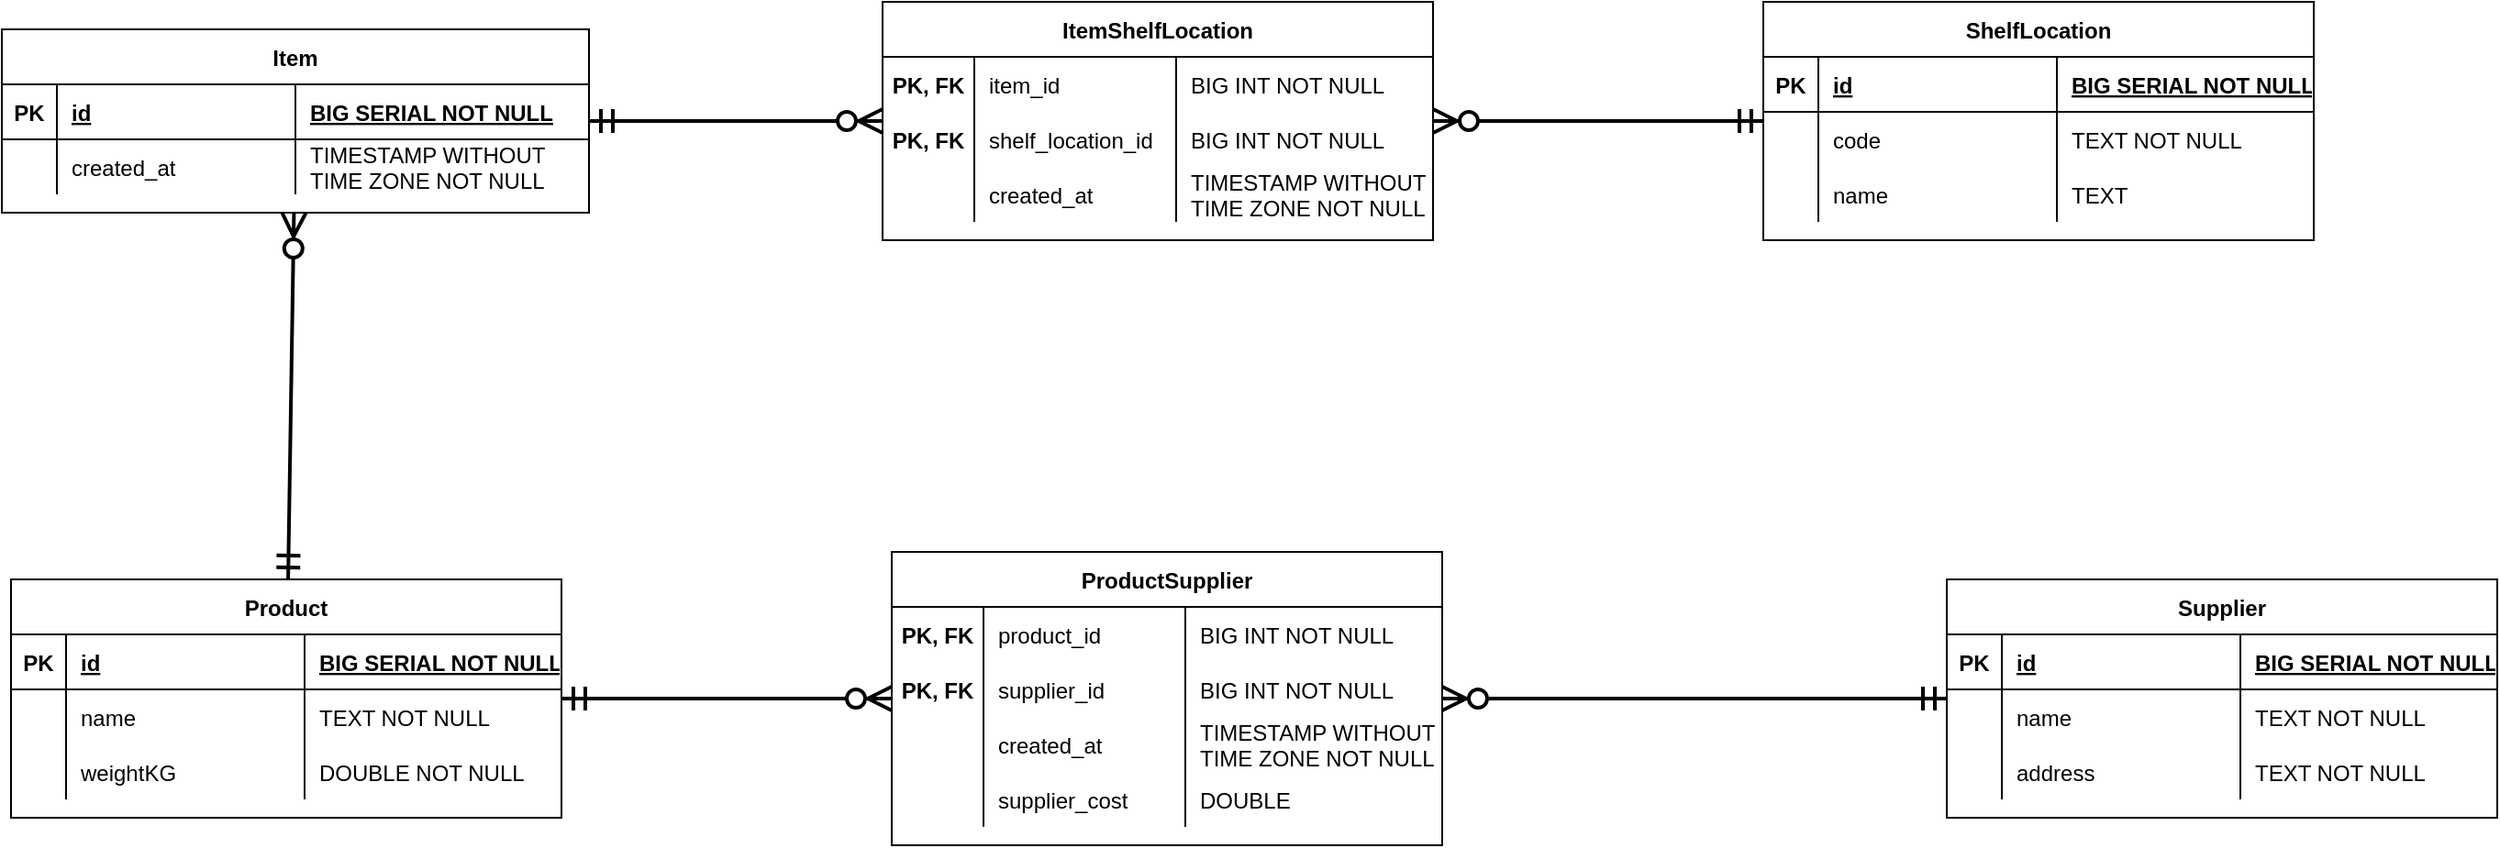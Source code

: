<mxfile version="15.6.3" type="device"><diagram id="R2lEEEUBdFMjLlhIrx00" name="Page-1"><mxGraphModel dx="686" dy="716" grid="1" gridSize="10" guides="1" tooltips="1" connect="1" arrows="1" fold="1" page="1" pageScale="1" pageWidth="1920" pageHeight="1200" math="0" shadow="0" extFonts="Permanent Marker^https://fonts.googleapis.com/css?family=Permanent+Marker"><root><mxCell id="0"/><mxCell id="1" parent="0"/><mxCell id="C-vyLk0tnHw3VtMMgP7b-2" value="Product" style="shape=table;startSize=30;container=1;collapsible=1;childLayout=tableLayout;fixedRows=1;rowLines=0;fontStyle=1;align=center;resizeLast=1;" parent="1" vertex="1"><mxGeometry x="315" y="385" width="300" height="130" as="geometry"/></mxCell><mxCell id="C-vyLk0tnHw3VtMMgP7b-3" value="" style="shape=partialRectangle;collapsible=0;dropTarget=0;pointerEvents=0;fillColor=none;points=[[0,0.5],[1,0.5]];portConstraint=eastwest;top=0;left=0;right=0;bottom=1;" parent="C-vyLk0tnHw3VtMMgP7b-2" vertex="1"><mxGeometry y="30" width="300" height="30" as="geometry"/></mxCell><mxCell id="C-vyLk0tnHw3VtMMgP7b-4" value="PK" style="shape=partialRectangle;overflow=hidden;connectable=0;fillColor=none;top=0;left=0;bottom=0;right=0;fontStyle=1;" parent="C-vyLk0tnHw3VtMMgP7b-3" vertex="1"><mxGeometry width="30" height="30" as="geometry"><mxRectangle width="30" height="30" as="alternateBounds"/></mxGeometry></mxCell><mxCell id="C-vyLk0tnHw3VtMMgP7b-5" value="id" style="shape=partialRectangle;overflow=hidden;connectable=0;fillColor=none;top=0;left=0;bottom=0;right=0;align=left;spacingLeft=6;fontStyle=5;" parent="C-vyLk0tnHw3VtMMgP7b-3" vertex="1"><mxGeometry x="30" width="130" height="30" as="geometry"><mxRectangle width="130" height="30" as="alternateBounds"/></mxGeometry></mxCell><mxCell id="BtANYiFl4oJHMi7fCZiB-1" value="BIG SERIAL NOT NULL" style="shape=partialRectangle;overflow=hidden;connectable=0;fillColor=none;top=0;left=0;bottom=0;right=0;align=left;spacingLeft=6;fontStyle=5;" vertex="1" parent="C-vyLk0tnHw3VtMMgP7b-3"><mxGeometry x="160" width="140" height="30" as="geometry"><mxRectangle width="140" height="30" as="alternateBounds"/></mxGeometry></mxCell><mxCell id="C-vyLk0tnHw3VtMMgP7b-6" value="" style="shape=partialRectangle;collapsible=0;dropTarget=0;pointerEvents=0;fillColor=none;points=[[0,0.5],[1,0.5]];portConstraint=eastwest;top=0;left=0;right=0;bottom=0;" parent="C-vyLk0tnHw3VtMMgP7b-2" vertex="1"><mxGeometry y="60" width="300" height="30" as="geometry"/></mxCell><mxCell id="C-vyLk0tnHw3VtMMgP7b-7" value="" style="shape=partialRectangle;overflow=hidden;connectable=0;fillColor=none;top=0;left=0;bottom=0;right=0;" parent="C-vyLk0tnHw3VtMMgP7b-6" vertex="1"><mxGeometry width="30" height="30" as="geometry"><mxRectangle width="30" height="30" as="alternateBounds"/></mxGeometry></mxCell><mxCell id="C-vyLk0tnHw3VtMMgP7b-8" value="name" style="shape=partialRectangle;overflow=hidden;connectable=0;fillColor=none;top=0;left=0;bottom=0;right=0;align=left;spacingLeft=6;" parent="C-vyLk0tnHw3VtMMgP7b-6" vertex="1"><mxGeometry x="30" width="130" height="30" as="geometry"><mxRectangle width="130" height="30" as="alternateBounds"/></mxGeometry></mxCell><mxCell id="BtANYiFl4oJHMi7fCZiB-2" value="TEXT NOT NULL" style="shape=partialRectangle;overflow=hidden;connectable=0;fillColor=none;top=0;left=0;bottom=0;right=0;align=left;spacingLeft=6;" vertex="1" parent="C-vyLk0tnHw3VtMMgP7b-6"><mxGeometry x="160" width="140" height="30" as="geometry"><mxRectangle width="140" height="30" as="alternateBounds"/></mxGeometry></mxCell><mxCell id="C-vyLk0tnHw3VtMMgP7b-9" value="" style="shape=partialRectangle;collapsible=0;dropTarget=0;pointerEvents=0;fillColor=none;points=[[0,0.5],[1,0.5]];portConstraint=eastwest;top=0;left=0;right=0;bottom=0;" parent="C-vyLk0tnHw3VtMMgP7b-2" vertex="1"><mxGeometry y="90" width="300" height="30" as="geometry"/></mxCell><mxCell id="C-vyLk0tnHw3VtMMgP7b-10" value="" style="shape=partialRectangle;overflow=hidden;connectable=0;fillColor=none;top=0;left=0;bottom=0;right=0;" parent="C-vyLk0tnHw3VtMMgP7b-9" vertex="1"><mxGeometry width="30" height="30" as="geometry"><mxRectangle width="30" height="30" as="alternateBounds"/></mxGeometry></mxCell><mxCell id="C-vyLk0tnHw3VtMMgP7b-11" value="weightKG" style="shape=partialRectangle;overflow=hidden;connectable=0;fillColor=none;top=0;left=0;bottom=0;right=0;align=left;spacingLeft=6;" parent="C-vyLk0tnHw3VtMMgP7b-9" vertex="1"><mxGeometry x="30" width="130" height="30" as="geometry"><mxRectangle width="130" height="30" as="alternateBounds"/></mxGeometry></mxCell><mxCell id="BtANYiFl4oJHMi7fCZiB-3" value="DOUBLE NOT NULL" style="shape=partialRectangle;overflow=hidden;connectable=0;fillColor=none;top=0;left=0;bottom=0;right=0;align=left;spacingLeft=6;" vertex="1" parent="C-vyLk0tnHw3VtMMgP7b-9"><mxGeometry x="160" width="140" height="30" as="geometry"><mxRectangle width="140" height="30" as="alternateBounds"/></mxGeometry></mxCell><mxCell id="BtANYiFl4oJHMi7fCZiB-26" value="ProductSupplier" style="shape=table;startSize=30;container=1;collapsible=1;childLayout=tableLayout;fixedRows=1;rowLines=0;fontStyle=1;align=center;resizeLast=1;fontColor=#000000;" vertex="1" parent="1"><mxGeometry x="795" y="370" width="300" height="160" as="geometry"/></mxCell><mxCell id="BtANYiFl4oJHMi7fCZiB-31" value="" style="shape=partialRectangle;collapsible=0;dropTarget=0;pointerEvents=0;fillColor=none;points=[[0,0.5],[1,0.5]];portConstraint=eastwest;top=0;left=0;right=0;bottom=0;" vertex="1" parent="BtANYiFl4oJHMi7fCZiB-26"><mxGeometry y="30" width="300" height="30" as="geometry"/></mxCell><mxCell id="BtANYiFl4oJHMi7fCZiB-32" value="PK, FK" style="shape=partialRectangle;overflow=hidden;connectable=0;fillColor=none;top=0;left=0;bottom=0;right=0;fontStyle=1" vertex="1" parent="BtANYiFl4oJHMi7fCZiB-31"><mxGeometry width="50" height="30" as="geometry"><mxRectangle width="50" height="30" as="alternateBounds"/></mxGeometry></mxCell><mxCell id="BtANYiFl4oJHMi7fCZiB-33" value="product_id" style="shape=partialRectangle;overflow=hidden;connectable=0;fillColor=none;top=0;left=0;bottom=0;right=0;align=left;spacingLeft=6;" vertex="1" parent="BtANYiFl4oJHMi7fCZiB-31"><mxGeometry x="50" width="110" height="30" as="geometry"><mxRectangle width="110" height="30" as="alternateBounds"/></mxGeometry></mxCell><mxCell id="BtANYiFl4oJHMi7fCZiB-34" value="BIG INT NOT NULL" style="shape=partialRectangle;overflow=hidden;connectable=0;fillColor=none;top=0;left=0;bottom=0;right=0;align=left;spacingLeft=6;" vertex="1" parent="BtANYiFl4oJHMi7fCZiB-31"><mxGeometry x="160" width="140" height="30" as="geometry"><mxRectangle width="140" height="30" as="alternateBounds"/></mxGeometry></mxCell><mxCell id="BtANYiFl4oJHMi7fCZiB-35" value="" style="shape=partialRectangle;collapsible=0;dropTarget=0;pointerEvents=0;fillColor=none;points=[[0,0.5],[1,0.5]];portConstraint=eastwest;top=0;left=0;right=0;bottom=0;" vertex="1" parent="BtANYiFl4oJHMi7fCZiB-26"><mxGeometry y="60" width="300" height="30" as="geometry"/></mxCell><mxCell id="BtANYiFl4oJHMi7fCZiB-36" value="PK, FK" style="shape=partialRectangle;overflow=hidden;connectable=0;fillColor=none;top=0;left=0;bottom=0;right=0;fontStyle=1" vertex="1" parent="BtANYiFl4oJHMi7fCZiB-35"><mxGeometry width="50" height="30" as="geometry"><mxRectangle width="50" height="30" as="alternateBounds"/></mxGeometry></mxCell><mxCell id="BtANYiFl4oJHMi7fCZiB-37" value="supplier_id" style="shape=partialRectangle;overflow=hidden;connectable=0;fillColor=none;top=0;left=0;bottom=0;right=0;align=left;spacingLeft=6;" vertex="1" parent="BtANYiFl4oJHMi7fCZiB-35"><mxGeometry x="50" width="110" height="30" as="geometry"><mxRectangle width="110" height="30" as="alternateBounds"/></mxGeometry></mxCell><mxCell id="BtANYiFl4oJHMi7fCZiB-38" value="BIG INT NOT NULL" style="shape=partialRectangle;overflow=hidden;connectable=0;fillColor=none;top=0;left=0;bottom=0;right=0;align=left;spacingLeft=6;" vertex="1" parent="BtANYiFl4oJHMi7fCZiB-35"><mxGeometry x="160" width="140" height="30" as="geometry"><mxRectangle width="140" height="30" as="alternateBounds"/></mxGeometry></mxCell><mxCell id="BtANYiFl4oJHMi7fCZiB-56" style="shape=partialRectangle;collapsible=0;dropTarget=0;pointerEvents=0;fillColor=none;points=[[0,0.5],[1,0.5]];portConstraint=eastwest;top=0;left=0;right=0;bottom=0;" vertex="1" parent="BtANYiFl4oJHMi7fCZiB-26"><mxGeometry y="90" width="300" height="30" as="geometry"/></mxCell><mxCell id="BtANYiFl4oJHMi7fCZiB-57" style="shape=partialRectangle;overflow=hidden;connectable=0;fillColor=none;top=0;left=0;bottom=0;right=0;" vertex="1" parent="BtANYiFl4oJHMi7fCZiB-56"><mxGeometry width="50" height="30" as="geometry"><mxRectangle width="50" height="30" as="alternateBounds"/></mxGeometry></mxCell><mxCell id="BtANYiFl4oJHMi7fCZiB-58" value="created_at" style="shape=partialRectangle;overflow=hidden;connectable=0;fillColor=none;top=0;left=0;bottom=0;right=0;align=left;spacingLeft=6;" vertex="1" parent="BtANYiFl4oJHMi7fCZiB-56"><mxGeometry x="50" width="110" height="30" as="geometry"><mxRectangle width="110" height="30" as="alternateBounds"/></mxGeometry></mxCell><mxCell id="BtANYiFl4oJHMi7fCZiB-59" value="TIMESTAMP WITHOUT &#10;TIME ZONE NOT NULL" style="shape=partialRectangle;overflow=hidden;connectable=0;fillColor=none;top=0;left=0;bottom=0;right=0;align=left;spacingLeft=6;" vertex="1" parent="BtANYiFl4oJHMi7fCZiB-56"><mxGeometry x="160" width="140" height="30" as="geometry"><mxRectangle width="140" height="30" as="alternateBounds"/></mxGeometry></mxCell><mxCell id="BtANYiFl4oJHMi7fCZiB-52" style="shape=partialRectangle;collapsible=0;dropTarget=0;pointerEvents=0;fillColor=none;points=[[0,0.5],[1,0.5]];portConstraint=eastwest;top=0;left=0;right=0;bottom=0;" vertex="1" parent="BtANYiFl4oJHMi7fCZiB-26"><mxGeometry y="120" width="300" height="30" as="geometry"/></mxCell><mxCell id="BtANYiFl4oJHMi7fCZiB-53" style="shape=partialRectangle;overflow=hidden;connectable=0;fillColor=none;top=0;left=0;bottom=0;right=0;" vertex="1" parent="BtANYiFl4oJHMi7fCZiB-52"><mxGeometry width="50" height="30" as="geometry"><mxRectangle width="50" height="30" as="alternateBounds"/></mxGeometry></mxCell><mxCell id="BtANYiFl4oJHMi7fCZiB-54" value="supplier_cost" style="shape=partialRectangle;overflow=hidden;connectable=0;fillColor=none;top=0;left=0;bottom=0;right=0;align=left;spacingLeft=6;" vertex="1" parent="BtANYiFl4oJHMi7fCZiB-52"><mxGeometry x="50" width="110" height="30" as="geometry"><mxRectangle width="110" height="30" as="alternateBounds"/></mxGeometry></mxCell><mxCell id="BtANYiFl4oJHMi7fCZiB-55" value="DOUBLE" style="shape=partialRectangle;overflow=hidden;connectable=0;fillColor=none;top=0;left=0;bottom=0;right=0;align=left;spacingLeft=6;" vertex="1" parent="BtANYiFl4oJHMi7fCZiB-52"><mxGeometry x="160" width="140" height="30" as="geometry"><mxRectangle width="140" height="30" as="alternateBounds"/></mxGeometry></mxCell><mxCell id="BtANYiFl4oJHMi7fCZiB-39" value="Supplier" style="shape=table;startSize=30;container=1;collapsible=1;childLayout=tableLayout;fixedRows=1;rowLines=0;fontStyle=1;align=center;resizeLast=1;" vertex="1" parent="1"><mxGeometry x="1370" y="385" width="300" height="130" as="geometry"/></mxCell><mxCell id="BtANYiFl4oJHMi7fCZiB-40" value="" style="shape=partialRectangle;collapsible=0;dropTarget=0;pointerEvents=0;fillColor=none;points=[[0,0.5],[1,0.5]];portConstraint=eastwest;top=0;left=0;right=0;bottom=1;" vertex="1" parent="BtANYiFl4oJHMi7fCZiB-39"><mxGeometry y="30" width="300" height="30" as="geometry"/></mxCell><mxCell id="BtANYiFl4oJHMi7fCZiB-41" value="PK" style="shape=partialRectangle;overflow=hidden;connectable=0;fillColor=none;top=0;left=0;bottom=0;right=0;fontStyle=1;" vertex="1" parent="BtANYiFl4oJHMi7fCZiB-40"><mxGeometry width="30" height="30" as="geometry"><mxRectangle width="30" height="30" as="alternateBounds"/></mxGeometry></mxCell><mxCell id="BtANYiFl4oJHMi7fCZiB-42" value="id" style="shape=partialRectangle;overflow=hidden;connectable=0;fillColor=none;top=0;left=0;bottom=0;right=0;align=left;spacingLeft=6;fontStyle=5;" vertex="1" parent="BtANYiFl4oJHMi7fCZiB-40"><mxGeometry x="30" width="130" height="30" as="geometry"><mxRectangle width="130" height="30" as="alternateBounds"/></mxGeometry></mxCell><mxCell id="BtANYiFl4oJHMi7fCZiB-43" value="BIG SERIAL NOT NULL" style="shape=partialRectangle;overflow=hidden;connectable=0;fillColor=none;top=0;left=0;bottom=0;right=0;align=left;spacingLeft=6;fontStyle=5;" vertex="1" parent="BtANYiFl4oJHMi7fCZiB-40"><mxGeometry x="160" width="140" height="30" as="geometry"><mxRectangle width="140" height="30" as="alternateBounds"/></mxGeometry></mxCell><mxCell id="BtANYiFl4oJHMi7fCZiB-44" value="" style="shape=partialRectangle;collapsible=0;dropTarget=0;pointerEvents=0;fillColor=none;points=[[0,0.5],[1,0.5]];portConstraint=eastwest;top=0;left=0;right=0;bottom=0;" vertex="1" parent="BtANYiFl4oJHMi7fCZiB-39"><mxGeometry y="60" width="300" height="30" as="geometry"/></mxCell><mxCell id="BtANYiFl4oJHMi7fCZiB-45" value="" style="shape=partialRectangle;overflow=hidden;connectable=0;fillColor=none;top=0;left=0;bottom=0;right=0;" vertex="1" parent="BtANYiFl4oJHMi7fCZiB-44"><mxGeometry width="30" height="30" as="geometry"><mxRectangle width="30" height="30" as="alternateBounds"/></mxGeometry></mxCell><mxCell id="BtANYiFl4oJHMi7fCZiB-46" value="name" style="shape=partialRectangle;overflow=hidden;connectable=0;fillColor=none;top=0;left=0;bottom=0;right=0;align=left;spacingLeft=6;" vertex="1" parent="BtANYiFl4oJHMi7fCZiB-44"><mxGeometry x="30" width="130" height="30" as="geometry"><mxRectangle width="130" height="30" as="alternateBounds"/></mxGeometry></mxCell><mxCell id="BtANYiFl4oJHMi7fCZiB-47" value="TEXT NOT NULL" style="shape=partialRectangle;overflow=hidden;connectable=0;fillColor=none;top=0;left=0;bottom=0;right=0;align=left;spacingLeft=6;" vertex="1" parent="BtANYiFl4oJHMi7fCZiB-44"><mxGeometry x="160" width="140" height="30" as="geometry"><mxRectangle width="140" height="30" as="alternateBounds"/></mxGeometry></mxCell><mxCell id="BtANYiFl4oJHMi7fCZiB-48" value="" style="shape=partialRectangle;collapsible=0;dropTarget=0;pointerEvents=0;fillColor=none;points=[[0,0.5],[1,0.5]];portConstraint=eastwest;top=0;left=0;right=0;bottom=0;" vertex="1" parent="BtANYiFl4oJHMi7fCZiB-39"><mxGeometry y="90" width="300" height="30" as="geometry"/></mxCell><mxCell id="BtANYiFl4oJHMi7fCZiB-49" value="" style="shape=partialRectangle;overflow=hidden;connectable=0;fillColor=none;top=0;left=0;bottom=0;right=0;" vertex="1" parent="BtANYiFl4oJHMi7fCZiB-48"><mxGeometry width="30" height="30" as="geometry"><mxRectangle width="30" height="30" as="alternateBounds"/></mxGeometry></mxCell><mxCell id="BtANYiFl4oJHMi7fCZiB-50" value="address" style="shape=partialRectangle;overflow=hidden;connectable=0;fillColor=none;top=0;left=0;bottom=0;right=0;align=left;spacingLeft=6;" vertex="1" parent="BtANYiFl4oJHMi7fCZiB-48"><mxGeometry x="30" width="130" height="30" as="geometry"><mxRectangle width="130" height="30" as="alternateBounds"/></mxGeometry></mxCell><mxCell id="BtANYiFl4oJHMi7fCZiB-51" value="TEXT NOT NULL" style="shape=partialRectangle;overflow=hidden;connectable=0;fillColor=none;top=0;left=0;bottom=0;right=0;align=left;spacingLeft=6;" vertex="1" parent="BtANYiFl4oJHMi7fCZiB-48"><mxGeometry x="160" width="140" height="30" as="geometry"><mxRectangle width="140" height="30" as="alternateBounds"/></mxGeometry></mxCell><mxCell id="BtANYiFl4oJHMi7fCZiB-60" value="" style="fontSize=12;html=1;endArrow=ERzeroToMany;startArrow=ERmandOne;rounded=0;endSize=10;startSize=10;strokeWidth=2;" edge="1" parent="1" source="C-vyLk0tnHw3VtMMgP7b-2" target="BtANYiFl4oJHMi7fCZiB-26"><mxGeometry width="100" height="100" relative="1" as="geometry"><mxPoint x="665" y="300" as="sourcePoint"/><mxPoint x="645" y="500" as="targetPoint"/></mxGeometry></mxCell><mxCell id="BtANYiFl4oJHMi7fCZiB-74" value="" style="fontSize=12;html=1;endArrow=ERzeroToMany;startArrow=ERmandOne;rounded=0;endSize=10;startSize=10;strokeWidth=2;" edge="1" parent="1" source="BtANYiFl4oJHMi7fCZiB-39" target="BtANYiFl4oJHMi7fCZiB-26"><mxGeometry width="100" height="100" relative="1" as="geometry"><mxPoint x="1205" y="540" as="sourcePoint"/><mxPoint x="1045" y="675" as="targetPoint"/></mxGeometry></mxCell><mxCell id="BtANYiFl4oJHMi7fCZiB-75" value="Item" style="shape=table;startSize=30;container=1;collapsible=1;childLayout=tableLayout;fixedRows=1;rowLines=0;fontStyle=1;align=center;resizeLast=1;" vertex="1" parent="1"><mxGeometry x="310" y="85" width="320" height="100" as="geometry"/></mxCell><mxCell id="BtANYiFl4oJHMi7fCZiB-76" value="" style="shape=partialRectangle;collapsible=0;dropTarget=0;pointerEvents=0;fillColor=none;points=[[0,0.5],[1,0.5]];portConstraint=eastwest;top=0;left=0;right=0;bottom=1;" vertex="1" parent="BtANYiFl4oJHMi7fCZiB-75"><mxGeometry y="30" width="320" height="30" as="geometry"/></mxCell><mxCell id="BtANYiFl4oJHMi7fCZiB-77" value="PK" style="shape=partialRectangle;overflow=hidden;connectable=0;fillColor=none;top=0;left=0;bottom=0;right=0;fontStyle=1;" vertex="1" parent="BtANYiFl4oJHMi7fCZiB-76"><mxGeometry width="30" height="30" as="geometry"><mxRectangle width="30" height="30" as="alternateBounds"/></mxGeometry></mxCell><mxCell id="BtANYiFl4oJHMi7fCZiB-78" value="id" style="shape=partialRectangle;overflow=hidden;connectable=0;fillColor=none;top=0;left=0;bottom=0;right=0;align=left;spacingLeft=6;fontStyle=5;" vertex="1" parent="BtANYiFl4oJHMi7fCZiB-76"><mxGeometry x="30" width="130" height="30" as="geometry"><mxRectangle width="130" height="30" as="alternateBounds"/></mxGeometry></mxCell><mxCell id="BtANYiFl4oJHMi7fCZiB-79" value="BIG SERIAL NOT NULL" style="shape=partialRectangle;overflow=hidden;connectable=0;fillColor=none;top=0;left=0;bottom=0;right=0;align=left;spacingLeft=6;fontStyle=5;" vertex="1" parent="BtANYiFl4oJHMi7fCZiB-76"><mxGeometry x="160" width="160" height="30" as="geometry"><mxRectangle width="160" height="30" as="alternateBounds"/></mxGeometry></mxCell><mxCell id="BtANYiFl4oJHMi7fCZiB-80" value="" style="shape=partialRectangle;collapsible=0;dropTarget=0;pointerEvents=0;fillColor=none;points=[[0,0.5],[1,0.5]];portConstraint=eastwest;top=0;left=0;right=0;bottom=0;" vertex="1" parent="BtANYiFl4oJHMi7fCZiB-75"><mxGeometry y="60" width="320" height="30" as="geometry"/></mxCell><mxCell id="BtANYiFl4oJHMi7fCZiB-81" value="" style="shape=partialRectangle;overflow=hidden;connectable=0;fillColor=none;top=0;left=0;bottom=0;right=0;" vertex="1" parent="BtANYiFl4oJHMi7fCZiB-80"><mxGeometry width="30" height="30" as="geometry"><mxRectangle width="30" height="30" as="alternateBounds"/></mxGeometry></mxCell><mxCell id="BtANYiFl4oJHMi7fCZiB-82" value="created_at" style="shape=partialRectangle;overflow=hidden;connectable=0;fillColor=none;top=0;left=0;bottom=0;right=0;align=left;spacingLeft=6;" vertex="1" parent="BtANYiFl4oJHMi7fCZiB-80"><mxGeometry x="30" width="130" height="30" as="geometry"><mxRectangle width="130" height="30" as="alternateBounds"/></mxGeometry></mxCell><mxCell id="BtANYiFl4oJHMi7fCZiB-83" value="TIMESTAMP WITHOUT &#10;TIME ZONE NOT NULL" style="shape=partialRectangle;overflow=hidden;connectable=0;fillColor=none;top=0;left=0;bottom=0;right=0;align=left;spacingLeft=6;" vertex="1" parent="BtANYiFl4oJHMi7fCZiB-80"><mxGeometry x="160" width="160" height="30" as="geometry"><mxRectangle width="160" height="30" as="alternateBounds"/></mxGeometry></mxCell><mxCell id="BtANYiFl4oJHMi7fCZiB-88" value="ShelfLocation" style="shape=table;startSize=30;container=1;collapsible=1;childLayout=tableLayout;fixedRows=1;rowLines=0;fontStyle=1;align=center;resizeLast=1;" vertex="1" parent="1"><mxGeometry x="1270" y="70" width="300" height="130" as="geometry"/></mxCell><mxCell id="BtANYiFl4oJHMi7fCZiB-89" value="" style="shape=partialRectangle;collapsible=0;dropTarget=0;pointerEvents=0;fillColor=none;points=[[0,0.5],[1,0.5]];portConstraint=eastwest;top=0;left=0;right=0;bottom=1;" vertex="1" parent="BtANYiFl4oJHMi7fCZiB-88"><mxGeometry y="30" width="300" height="30" as="geometry"/></mxCell><mxCell id="BtANYiFl4oJHMi7fCZiB-90" value="PK" style="shape=partialRectangle;overflow=hidden;connectable=0;fillColor=none;top=0;left=0;bottom=0;right=0;fontStyle=1;" vertex="1" parent="BtANYiFl4oJHMi7fCZiB-89"><mxGeometry width="30" height="30" as="geometry"><mxRectangle width="30" height="30" as="alternateBounds"/></mxGeometry></mxCell><mxCell id="BtANYiFl4oJHMi7fCZiB-91" value="id" style="shape=partialRectangle;overflow=hidden;connectable=0;fillColor=none;top=0;left=0;bottom=0;right=0;align=left;spacingLeft=6;fontStyle=5;" vertex="1" parent="BtANYiFl4oJHMi7fCZiB-89"><mxGeometry x="30" width="130" height="30" as="geometry"><mxRectangle width="130" height="30" as="alternateBounds"/></mxGeometry></mxCell><mxCell id="BtANYiFl4oJHMi7fCZiB-92" value="BIG SERIAL NOT NULL" style="shape=partialRectangle;overflow=hidden;connectable=0;fillColor=none;top=0;left=0;bottom=0;right=0;align=left;spacingLeft=6;fontStyle=5;" vertex="1" parent="BtANYiFl4oJHMi7fCZiB-89"><mxGeometry x="160" width="140" height="30" as="geometry"><mxRectangle width="140" height="30" as="alternateBounds"/></mxGeometry></mxCell><mxCell id="BtANYiFl4oJHMi7fCZiB-93" value="" style="shape=partialRectangle;collapsible=0;dropTarget=0;pointerEvents=0;fillColor=none;points=[[0,0.5],[1,0.5]];portConstraint=eastwest;top=0;left=0;right=0;bottom=0;" vertex="1" parent="BtANYiFl4oJHMi7fCZiB-88"><mxGeometry y="60" width="300" height="30" as="geometry"/></mxCell><mxCell id="BtANYiFl4oJHMi7fCZiB-94" value="" style="shape=partialRectangle;overflow=hidden;connectable=0;fillColor=none;top=0;left=0;bottom=0;right=0;" vertex="1" parent="BtANYiFl4oJHMi7fCZiB-93"><mxGeometry width="30" height="30" as="geometry"><mxRectangle width="30" height="30" as="alternateBounds"/></mxGeometry></mxCell><mxCell id="BtANYiFl4oJHMi7fCZiB-95" value="code" style="shape=partialRectangle;overflow=hidden;connectable=0;fillColor=none;top=0;left=0;bottom=0;right=0;align=left;spacingLeft=6;" vertex="1" parent="BtANYiFl4oJHMi7fCZiB-93"><mxGeometry x="30" width="130" height="30" as="geometry"><mxRectangle width="130" height="30" as="alternateBounds"/></mxGeometry></mxCell><mxCell id="BtANYiFl4oJHMi7fCZiB-96" value="TEXT NOT NULL" style="shape=partialRectangle;overflow=hidden;connectable=0;fillColor=none;top=0;left=0;bottom=0;right=0;align=left;spacingLeft=6;" vertex="1" parent="BtANYiFl4oJHMi7fCZiB-93"><mxGeometry x="160" width="140" height="30" as="geometry"><mxRectangle width="140" height="30" as="alternateBounds"/></mxGeometry></mxCell><mxCell id="BtANYiFl4oJHMi7fCZiB-97" value="" style="shape=partialRectangle;collapsible=0;dropTarget=0;pointerEvents=0;fillColor=none;points=[[0,0.5],[1,0.5]];portConstraint=eastwest;top=0;left=0;right=0;bottom=0;" vertex="1" parent="BtANYiFl4oJHMi7fCZiB-88"><mxGeometry y="90" width="300" height="30" as="geometry"/></mxCell><mxCell id="BtANYiFl4oJHMi7fCZiB-98" value="" style="shape=partialRectangle;overflow=hidden;connectable=0;fillColor=none;top=0;left=0;bottom=0;right=0;" vertex="1" parent="BtANYiFl4oJHMi7fCZiB-97"><mxGeometry width="30" height="30" as="geometry"><mxRectangle width="30" height="30" as="alternateBounds"/></mxGeometry></mxCell><mxCell id="BtANYiFl4oJHMi7fCZiB-99" value="name" style="shape=partialRectangle;overflow=hidden;connectable=0;fillColor=none;top=0;left=0;bottom=0;right=0;align=left;spacingLeft=6;" vertex="1" parent="BtANYiFl4oJHMi7fCZiB-97"><mxGeometry x="30" width="130" height="30" as="geometry"><mxRectangle width="130" height="30" as="alternateBounds"/></mxGeometry></mxCell><mxCell id="BtANYiFl4oJHMi7fCZiB-100" value="TEXT" style="shape=partialRectangle;overflow=hidden;connectable=0;fillColor=none;top=0;left=0;bottom=0;right=0;align=left;spacingLeft=6;" vertex="1" parent="BtANYiFl4oJHMi7fCZiB-97"><mxGeometry x="160" width="140" height="30" as="geometry"><mxRectangle width="140" height="30" as="alternateBounds"/></mxGeometry></mxCell><mxCell id="BtANYiFl4oJHMi7fCZiB-101" value="ItemShelfLocation" style="shape=table;startSize=30;container=1;collapsible=1;childLayout=tableLayout;fixedRows=1;rowLines=0;fontStyle=1;align=center;resizeLast=1;" vertex="1" parent="1"><mxGeometry x="790" y="70" width="300" height="130" as="geometry"/></mxCell><mxCell id="BtANYiFl4oJHMi7fCZiB-102" value="" style="shape=partialRectangle;collapsible=0;dropTarget=0;pointerEvents=0;fillColor=none;points=[[0,0.5],[1,0.5]];portConstraint=eastwest;top=0;left=0;right=0;bottom=0;" vertex="1" parent="BtANYiFl4oJHMi7fCZiB-101"><mxGeometry y="30" width="300" height="30" as="geometry"/></mxCell><mxCell id="BtANYiFl4oJHMi7fCZiB-103" value="PK, FK" style="shape=partialRectangle;overflow=hidden;connectable=0;fillColor=none;top=0;left=0;bottom=0;right=0;fontStyle=1" vertex="1" parent="BtANYiFl4oJHMi7fCZiB-102"><mxGeometry width="50" height="30" as="geometry"><mxRectangle width="50" height="30" as="alternateBounds"/></mxGeometry></mxCell><mxCell id="BtANYiFl4oJHMi7fCZiB-104" value="item_id" style="shape=partialRectangle;overflow=hidden;connectable=0;fillColor=none;top=0;left=0;bottom=0;right=0;align=left;spacingLeft=6;" vertex="1" parent="BtANYiFl4oJHMi7fCZiB-102"><mxGeometry x="50" width="110" height="30" as="geometry"><mxRectangle width="110" height="30" as="alternateBounds"/></mxGeometry></mxCell><mxCell id="BtANYiFl4oJHMi7fCZiB-105" value="BIG INT NOT NULL" style="shape=partialRectangle;overflow=hidden;connectable=0;fillColor=none;top=0;left=0;bottom=0;right=0;align=left;spacingLeft=6;" vertex="1" parent="BtANYiFl4oJHMi7fCZiB-102"><mxGeometry x="160" width="140" height="30" as="geometry"><mxRectangle width="140" height="30" as="alternateBounds"/></mxGeometry></mxCell><mxCell id="BtANYiFl4oJHMi7fCZiB-106" value="" style="shape=partialRectangle;collapsible=0;dropTarget=0;pointerEvents=0;fillColor=none;points=[[0,0.5],[1,0.5]];portConstraint=eastwest;top=0;left=0;right=0;bottom=0;" vertex="1" parent="BtANYiFl4oJHMi7fCZiB-101"><mxGeometry y="60" width="300" height="30" as="geometry"/></mxCell><mxCell id="BtANYiFl4oJHMi7fCZiB-107" value="PK, FK" style="shape=partialRectangle;overflow=hidden;connectable=0;fillColor=none;top=0;left=0;bottom=0;right=0;fontStyle=1" vertex="1" parent="BtANYiFl4oJHMi7fCZiB-106"><mxGeometry width="50" height="30" as="geometry"><mxRectangle width="50" height="30" as="alternateBounds"/></mxGeometry></mxCell><mxCell id="BtANYiFl4oJHMi7fCZiB-108" value="shelf_location_id" style="shape=partialRectangle;overflow=hidden;connectable=0;fillColor=none;top=0;left=0;bottom=0;right=0;align=left;spacingLeft=6;" vertex="1" parent="BtANYiFl4oJHMi7fCZiB-106"><mxGeometry x="50" width="110" height="30" as="geometry"><mxRectangle width="110" height="30" as="alternateBounds"/></mxGeometry></mxCell><mxCell id="BtANYiFl4oJHMi7fCZiB-109" value="BIG INT NOT NULL" style="shape=partialRectangle;overflow=hidden;connectable=0;fillColor=none;top=0;left=0;bottom=0;right=0;align=left;spacingLeft=6;" vertex="1" parent="BtANYiFl4oJHMi7fCZiB-106"><mxGeometry x="160" width="140" height="30" as="geometry"><mxRectangle width="140" height="30" as="alternateBounds"/></mxGeometry></mxCell><mxCell id="BtANYiFl4oJHMi7fCZiB-110" style="shape=partialRectangle;collapsible=0;dropTarget=0;pointerEvents=0;fillColor=none;points=[[0,0.5],[1,0.5]];portConstraint=eastwest;top=0;left=0;right=0;bottom=0;" vertex="1" parent="BtANYiFl4oJHMi7fCZiB-101"><mxGeometry y="90" width="300" height="30" as="geometry"/></mxCell><mxCell id="BtANYiFl4oJHMi7fCZiB-111" style="shape=partialRectangle;overflow=hidden;connectable=0;fillColor=none;top=0;left=0;bottom=0;right=0;" vertex="1" parent="BtANYiFl4oJHMi7fCZiB-110"><mxGeometry width="50" height="30" as="geometry"><mxRectangle width="50" height="30" as="alternateBounds"/></mxGeometry></mxCell><mxCell id="BtANYiFl4oJHMi7fCZiB-112" value="created_at" style="shape=partialRectangle;overflow=hidden;connectable=0;fillColor=none;top=0;left=0;bottom=0;right=0;align=left;spacingLeft=6;" vertex="1" parent="BtANYiFl4oJHMi7fCZiB-110"><mxGeometry x="50" width="110" height="30" as="geometry"><mxRectangle width="110" height="30" as="alternateBounds"/></mxGeometry></mxCell><mxCell id="BtANYiFl4oJHMi7fCZiB-113" value="TIMESTAMP WITHOUT &#10;TIME ZONE NOT NULL" style="shape=partialRectangle;overflow=hidden;connectable=0;fillColor=none;top=0;left=0;bottom=0;right=0;align=left;spacingLeft=6;" vertex="1" parent="BtANYiFl4oJHMi7fCZiB-110"><mxGeometry x="160" width="140" height="30" as="geometry"><mxRectangle width="140" height="30" as="alternateBounds"/></mxGeometry></mxCell><mxCell id="BtANYiFl4oJHMi7fCZiB-118" value="" style="fontSize=12;html=1;endArrow=ERzeroToMany;startArrow=ERmandOne;rounded=0;endSize=10;startSize=10;strokeWidth=2;" edge="1" parent="1" source="BtANYiFl4oJHMi7fCZiB-75" target="BtANYiFl4oJHMi7fCZiB-101"><mxGeometry width="100" height="100" relative="1" as="geometry"><mxPoint x="650" y="250" as="sourcePoint"/><mxPoint x="830" y="250" as="targetPoint"/></mxGeometry></mxCell><mxCell id="BtANYiFl4oJHMi7fCZiB-119" value="" style="fontSize=12;html=1;endArrow=ERzeroToMany;startArrow=ERmandOne;rounded=0;endSize=10;startSize=10;strokeWidth=2;" edge="1" parent="1" source="BtANYiFl4oJHMi7fCZiB-88" target="BtANYiFl4oJHMi7fCZiB-101"><mxGeometry width="100" height="100" relative="1" as="geometry"><mxPoint x="1280" y="370" as="sourcePoint"/><mxPoint x="1110" y="370" as="targetPoint"/></mxGeometry></mxCell><mxCell id="BtANYiFl4oJHMi7fCZiB-120" value="" style="fontSize=12;html=1;endArrow=ERzeroToMany;startArrow=ERmandOne;rounded=0;endSize=10;startSize=10;strokeWidth=2;" edge="1" parent="1" source="C-vyLk0tnHw3VtMMgP7b-2" target="BtANYiFl4oJHMi7fCZiB-75"><mxGeometry width="100" height="100" relative="1" as="geometry"><mxPoint x="640" y="210" as="sourcePoint"/><mxPoint x="810" y="210" as="targetPoint"/></mxGeometry></mxCell></root></mxGraphModel></diagram></mxfile>